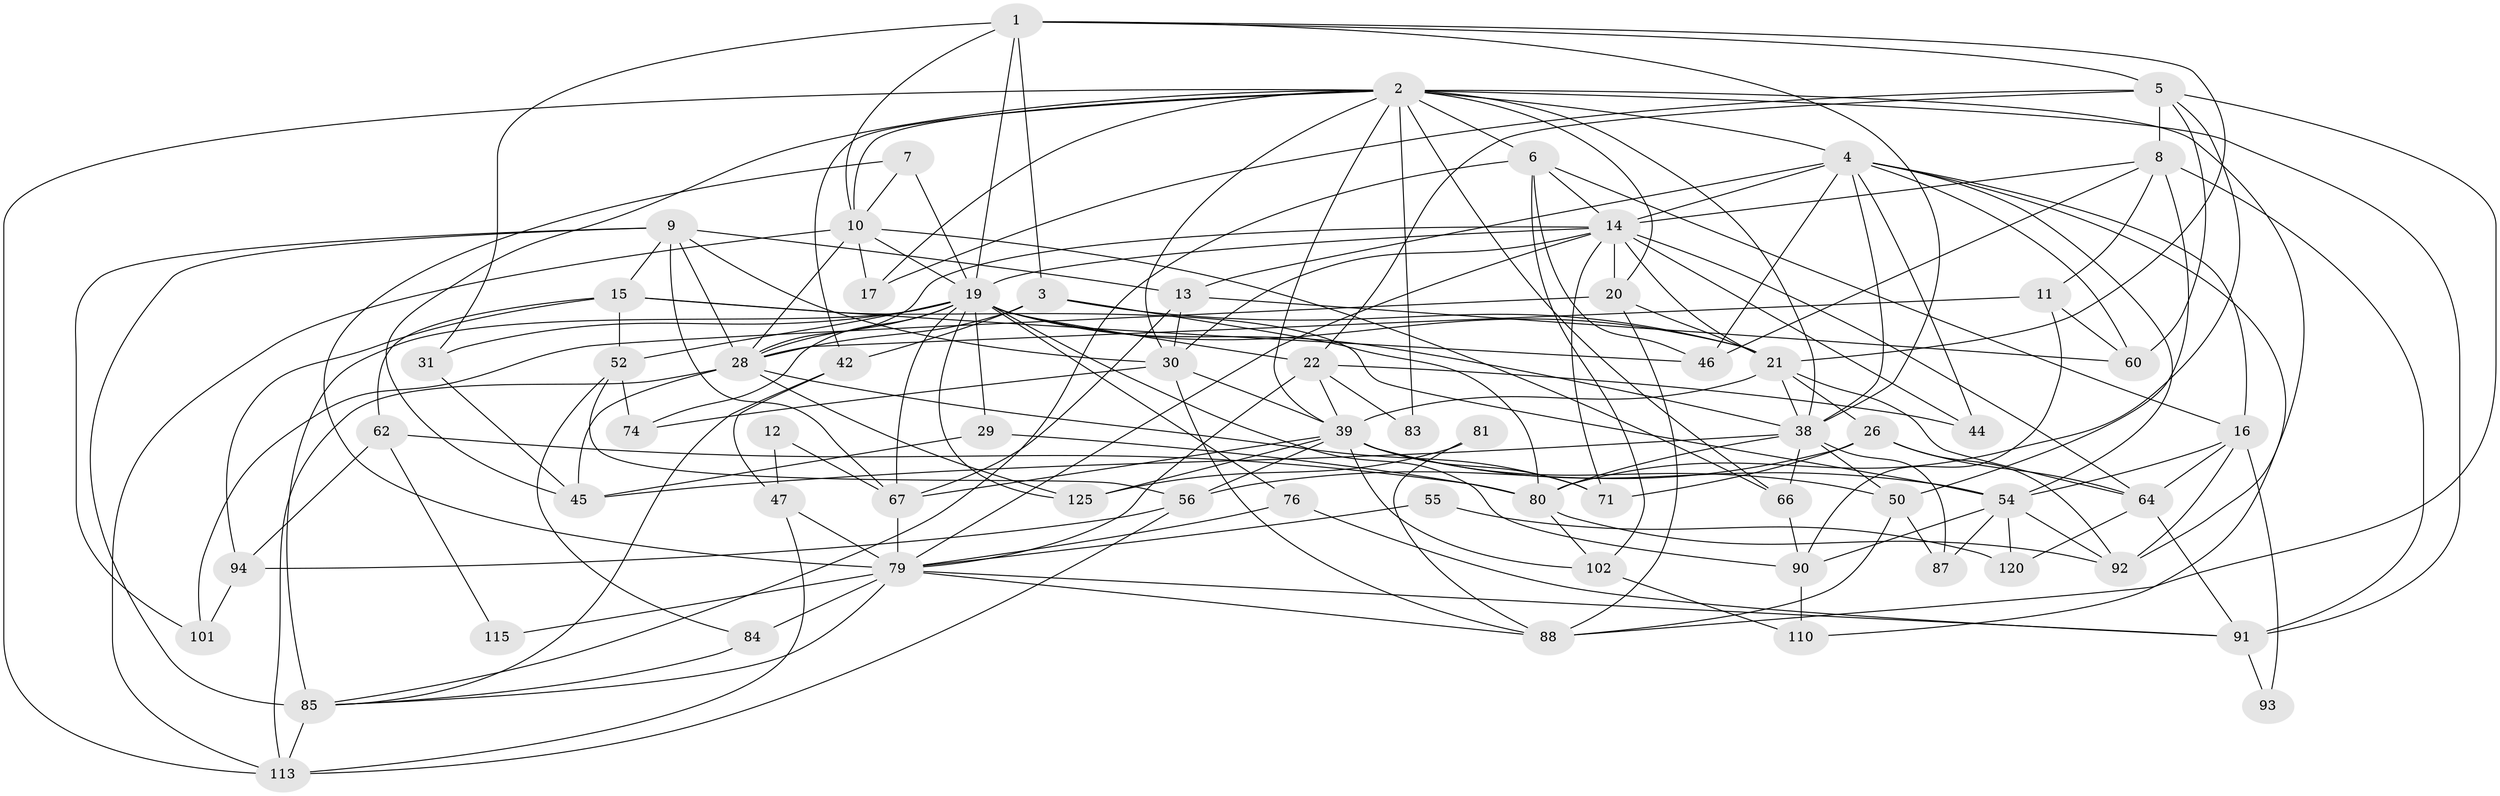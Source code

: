 // original degree distribution, {5: 0.16666666666666666, 6: 0.09848484848484848, 4: 0.3484848484848485, 3: 0.25, 2: 0.10606060606060606, 7: 0.022727272727272728, 8: 0.007575757575757576}
// Generated by graph-tools (version 1.1) at 2025/15/03/09/25 04:15:17]
// undirected, 66 vertices, 183 edges
graph export_dot {
graph [start="1"]
  node [color=gray90,style=filled];
  1 [super="+27"];
  2 [super="+37+61"];
  3;
  4 [super="+24+127+23"];
  5 [super="+53"];
  6;
  7 [super="+41+104"];
  8;
  9 [super="+33+63"];
  10 [super="+32+35"];
  11;
  12;
  13 [super="+123"];
  14 [super="+18+36"];
  15 [super="+70"];
  16 [super="+51+65+48"];
  17;
  19 [super="+34+126+95+72"];
  20 [super="+25"];
  21 [super="+100+99"];
  22 [super="+58"];
  26 [super="+69"];
  28 [super="+43+78"];
  29;
  30 [super="+40"];
  31;
  38 [super="+82"];
  39 [super="+57+128+105"];
  42;
  44;
  45 [super="+73"];
  46;
  47;
  50 [super="+119"];
  52 [super="+111"];
  54 [super="+132+117"];
  55;
  56;
  60;
  62;
  64 [super="+118"];
  66;
  67;
  71;
  74;
  76;
  79 [super="+97"];
  80 [super="+86+89+108"];
  81;
  83;
  84;
  85 [super="+107"];
  87;
  88 [super="+121"];
  90 [super="+122"];
  91;
  92;
  93;
  94;
  101;
  102;
  110 [super="+130"];
  113;
  115;
  120;
  125;
  1 -- 21 [weight=2];
  1 -- 3;
  1 -- 19;
  1 -- 5;
  1 -- 38;
  1 -- 10 [weight=2];
  1 -- 31;
  2 -- 92 [weight=2];
  2 -- 39;
  2 -- 66;
  2 -- 6;
  2 -- 91;
  2 -- 30;
  2 -- 4;
  2 -- 38;
  2 -- 42;
  2 -- 17;
  2 -- 113;
  2 -- 83;
  2 -- 20;
  2 -- 10;
  2 -- 45;
  3 -- 42;
  3 -- 80;
  3 -- 21;
  3 -- 28;
  4 -- 13 [weight=2];
  4 -- 46;
  4 -- 110;
  4 -- 38;
  4 -- 44;
  4 -- 60;
  4 -- 14;
  4 -- 16;
  4 -- 54;
  5 -- 8;
  5 -- 60;
  5 -- 80;
  5 -- 17;
  5 -- 22;
  5 -- 88;
  6 -- 46;
  6 -- 102;
  6 -- 85;
  6 -- 14;
  6 -- 16;
  7 -- 79 [weight=2];
  7 -- 10 [weight=2];
  7 -- 19 [weight=2];
  8 -- 91;
  8 -- 11;
  8 -- 46;
  8 -- 14;
  8 -- 50;
  9 -- 101;
  9 -- 85;
  9 -- 67;
  9 -- 30;
  9 -- 15;
  9 -- 28;
  9 -- 13;
  10 -- 17;
  10 -- 66;
  10 -- 28;
  10 -- 113;
  10 -- 19;
  11 -- 60;
  11 -- 90;
  11 -- 28;
  12 -- 67;
  12 -- 47;
  13 -- 67;
  13 -- 60;
  13 -- 30;
  14 -- 21;
  14 -- 71;
  14 -- 64;
  14 -- 44;
  14 -- 20;
  14 -- 28;
  14 -- 79;
  14 -- 19;
  14 -- 30;
  15 -- 46;
  15 -- 52;
  15 -- 54;
  15 -- 94;
  15 -- 62;
  16 -- 64;
  16 -- 54;
  16 -- 92;
  16 -- 93;
  19 -- 31;
  19 -- 21;
  19 -- 22;
  19 -- 74;
  19 -- 125;
  19 -- 28;
  19 -- 85 [weight=3];
  19 -- 38;
  19 -- 67;
  19 -- 52;
  19 -- 90;
  19 -- 76;
  19 -- 29;
  20 -- 101;
  20 -- 88;
  20 -- 21;
  21 -- 26 [weight=2];
  21 -- 38;
  21 -- 39;
  21 -- 64;
  22 -- 83;
  22 -- 39;
  22 -- 44;
  22 -- 79;
  26 -- 71;
  26 -- 56;
  26 -- 92;
  26 -- 64;
  28 -- 45;
  28 -- 71;
  28 -- 113;
  28 -- 125;
  29 -- 45;
  29 -- 80;
  30 -- 39;
  30 -- 88;
  30 -- 74;
  31 -- 45;
  38 -- 66;
  38 -- 45;
  38 -- 87;
  38 -- 80 [weight=2];
  38 -- 50;
  39 -- 56;
  39 -- 67;
  39 -- 125 [weight=2];
  39 -- 102;
  39 -- 50;
  39 -- 54;
  39 -- 71;
  42 -- 47;
  42 -- 85;
  47 -- 113;
  47 -- 79;
  50 -- 87;
  50 -- 88;
  52 -- 84;
  52 -- 74;
  52 -- 56;
  54 -- 92;
  54 -- 90;
  54 -- 120;
  54 -- 87;
  55 -- 120;
  55 -- 79;
  56 -- 94;
  56 -- 113;
  62 -- 94;
  62 -- 115;
  62 -- 80;
  64 -- 120;
  64 -- 91;
  66 -- 90;
  67 -- 79;
  76 -- 91;
  76 -- 79;
  79 -- 84;
  79 -- 115;
  79 -- 85;
  79 -- 88;
  79 -- 91;
  80 -- 92;
  80 -- 102;
  81 -- 125;
  81 -- 88;
  84 -- 85;
  85 -- 113;
  90 -- 110;
  91 -- 93;
  94 -- 101;
  102 -- 110;
}
